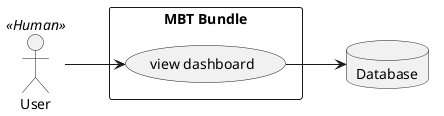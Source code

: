 @startuml

left to right direction
skinparam packageStyle rectangle

actor User as user << Human >>
database Database as database

rectangle "MBT Bundle" {
  user --> (view dashboard)
  (view dashboard) --> database
}

@enduml
